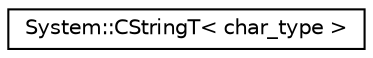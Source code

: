 digraph G
{
  edge [fontname="Helvetica",fontsize="10",labelfontname="Helvetica",labelfontsize="10"];
  node [fontname="Helvetica",fontsize="10",shape=record];
  rankdir="LR";
  Node1 [label="System::CStringT\< char_type \>",height=0.2,width=0.4,color="black", fillcolor="white", style="filled",URL="$class_system_1_1_c_string_t.html"];
}
